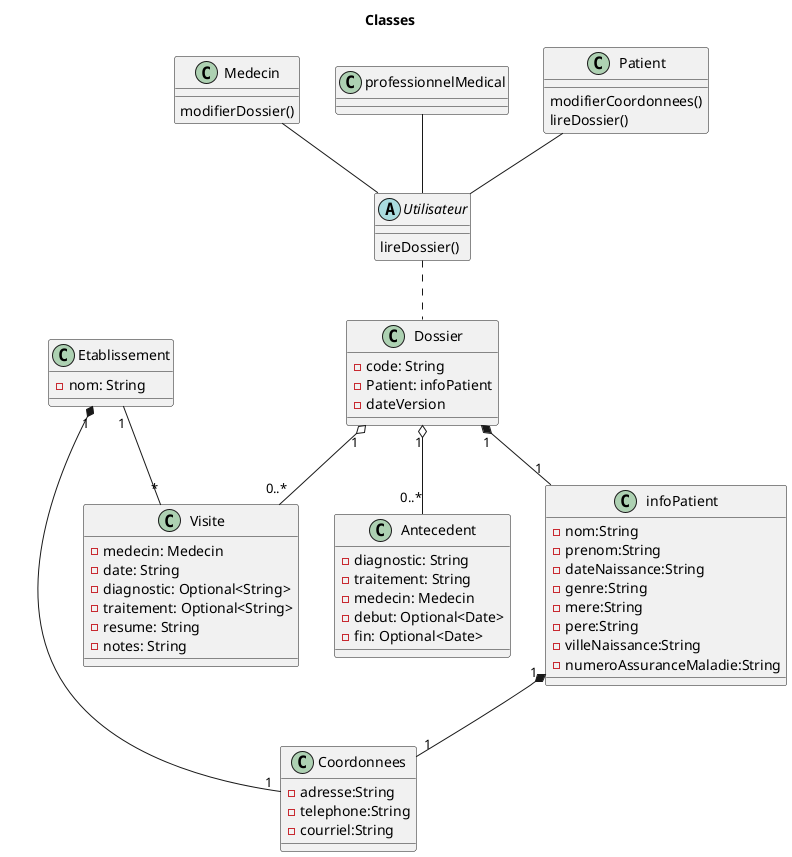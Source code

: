 @startuml Classes

title Classes

class Dossier{
    - code: String
    - Patient: infoPatient
    - dateVersion
}

class Antecedent{
    - diagnostic: String
    - traitement: String
    - medecin: Medecin
    - debut: Optional<Date>
    - fin: Optional<Date>
}

class Visite{
    - medecin: Medecin
    - date: String
    - diagnostic: Optional<String>
    - traitement: Optional<String>
    - resume: String
    - notes: String
}


class Medecin{
    modifierDossier()

}

class Coordonnees{
    -adresse:String
    -telephone:String
    -courriel:String
}

class professionnelMedical{}

class Patient{

    modifierCoordonnees()
    lireDossier()
}

class infoPatient{
    -nom:String
    -prenom:String
    -dateNaissance:String
    -genre:String
    -mere:String
    -pere:String
    -villeNaissance:String
    -numeroAssuranceMaladie:String
}


abstract Utilisateur{
    lireDossier()
}

class Etablissement{
    - nom: String
}

Patient -- Utilisateur
Medecin -- Utilisateur
professionnelMedical -- Utilisateur

Utilisateur .. Dossier


Etablissement "1" *-- "1" Coordonnees
infoPatient "1" *-- "1" Coordonnees


Dossier "1" *-- "1" infoPatient

Dossier "1" o-- "0..*" Antecedent

Dossier "1" o-- "0..*" Visite

Etablissement "1" -- "*" Visite

@enduml
